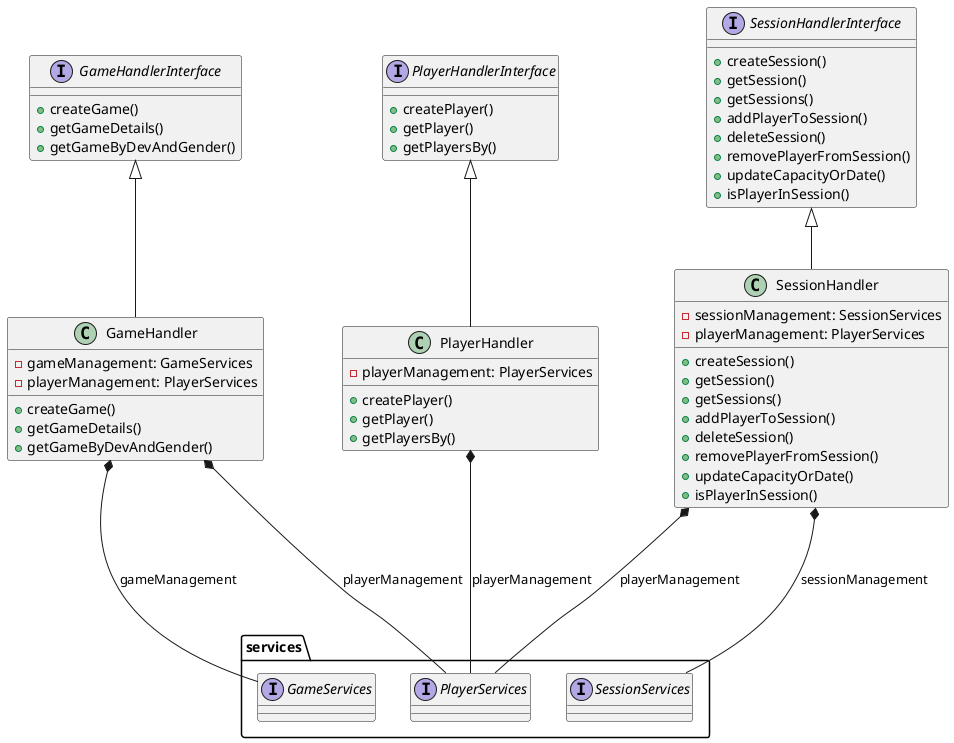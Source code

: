 @startuml
'https://plantuml.com/sequence-diagram

Interface GameHandlerInterface {
    +createGame()
    +getGameDetails()
    +getGameByDevAndGender()
}

Interface SessionHandlerInterface {
    + createSession()
    + getSession()
    + getSessions()
    + addPlayerToSession()
    + deleteSession()
    + removePlayerFromSession()
    + updateCapacityOrDate()
    + isPlayerInSession()
}

Interface PlayerHandlerInterface {
    +createPlayer()
    +getPlayer()
    +getPlayersBy()
}

class GameHandler {
    +createGame()
    +getGameDetails()
    +getGameByDevAndGender()
    - gameManagement: GameServices
    - playerManagement: PlayerServices
}

class SessionHandler {
    +createSession()
    +getSession()
    +getSessions()
    +addPlayerToSession()
    +deleteSession()
    +removePlayerFromSession()
    +updateCapacityOrDate()
    +isPlayerInSession()
    - sessionManagement: SessionServices
    - playerManagement: PlayerServices
}

class PlayerHandler {
    +createPlayer()
    +getPlayer()
    +getPlayersBy()
    - playerManagement: PlayerServices
}

package services {
    Interface GameServices
    Interface SessionServices
    Interface PlayerServices
}

GameHandlerInterface <|-- GameHandler
SessionHandlerInterface <|-- SessionHandler
PlayerHandlerInterface <|-- PlayerHandler

GameHandler *--- services.GameServices : gameManagement
GameHandler *--- services.PlayerServices : playerManagement
SessionHandler *--- services.SessionServices : sessionManagement
SessionHandler *--- services.PlayerServices : playerManagement
PlayerHandler *--- services.PlayerServices : playerManagement

@enduml